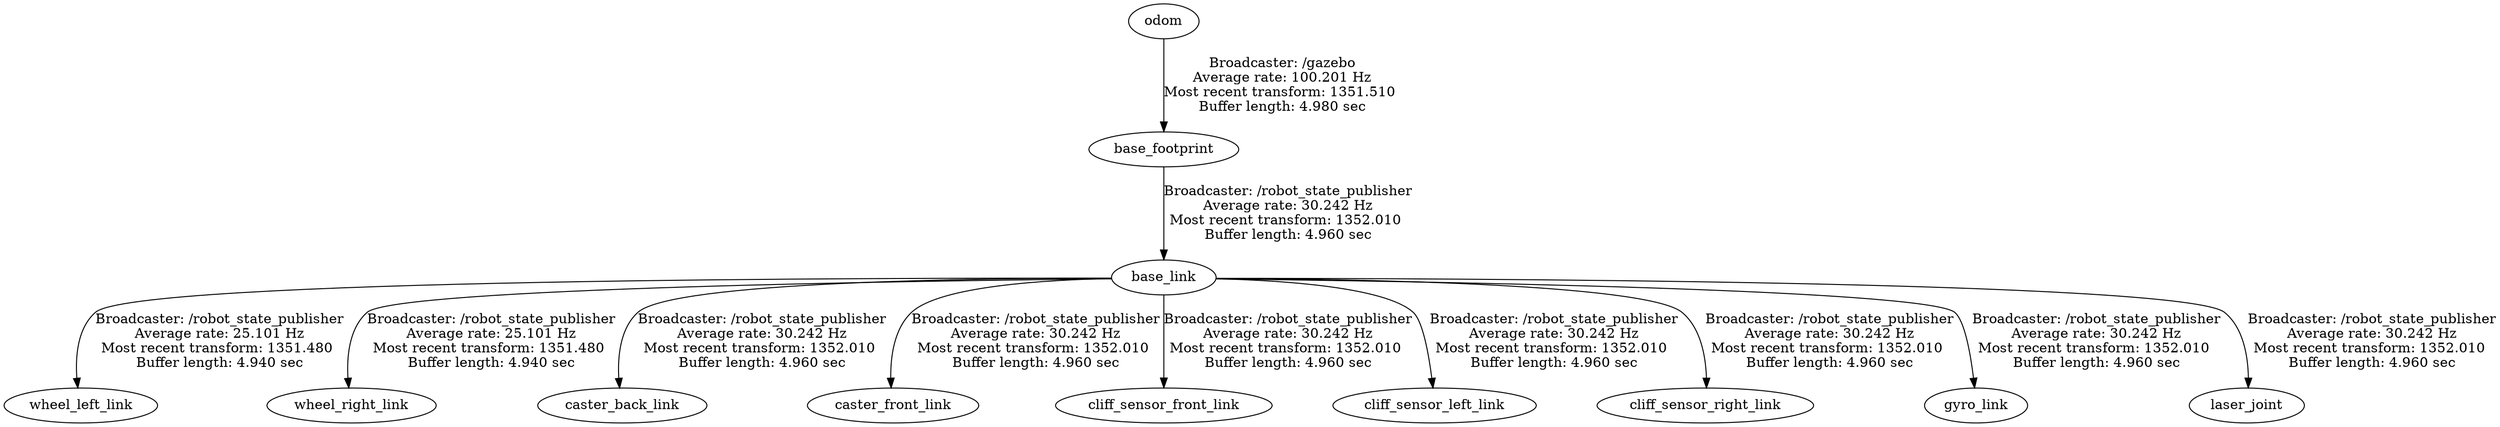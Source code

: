 digraph G {
"odom" -> "base_footprint"[label="Broadcaster: /gazebo\nAverage rate: 100.201 Hz\nMost recent transform: 1351.510 \nBuffer length: 4.980 sec\n"];
"base_link" -> "wheel_left_link"[label="Broadcaster: /robot_state_publisher\nAverage rate: 25.101 Hz\nMost recent transform: 1351.480 \nBuffer length: 4.940 sec\n"];
"base_footprint" -> "base_link"[label="Broadcaster: /robot_state_publisher\nAverage rate: 30.242 Hz\nMost recent transform: 1352.010 \nBuffer length: 4.960 sec\n"];
"base_link" -> "wheel_right_link"[label="Broadcaster: /robot_state_publisher\nAverage rate: 25.101 Hz\nMost recent transform: 1351.480 \nBuffer length: 4.940 sec\n"];
"base_link" -> "caster_back_link"[label="Broadcaster: /robot_state_publisher\nAverage rate: 30.242 Hz\nMost recent transform: 1352.010 \nBuffer length: 4.960 sec\n"];
"base_link" -> "caster_front_link"[label="Broadcaster: /robot_state_publisher\nAverage rate: 30.242 Hz\nMost recent transform: 1352.010 \nBuffer length: 4.960 sec\n"];
"base_link" -> "cliff_sensor_front_link"[label="Broadcaster: /robot_state_publisher\nAverage rate: 30.242 Hz\nMost recent transform: 1352.010 \nBuffer length: 4.960 sec\n"];
"base_link" -> "cliff_sensor_left_link"[label="Broadcaster: /robot_state_publisher\nAverage rate: 30.242 Hz\nMost recent transform: 1352.010 \nBuffer length: 4.960 sec\n"];
"base_link" -> "cliff_sensor_right_link"[label="Broadcaster: /robot_state_publisher\nAverage rate: 30.242 Hz\nMost recent transform: 1352.010 \nBuffer length: 4.960 sec\n"];
"base_link" -> "gyro_link"[label="Broadcaster: /robot_state_publisher\nAverage rate: 30.242 Hz\nMost recent transform: 1352.010 \nBuffer length: 4.960 sec\n"];
"base_link" -> "laser_joint"[label="Broadcaster: /robot_state_publisher\nAverage rate: 30.242 Hz\nMost recent transform: 1352.010 \nBuffer length: 4.960 sec\n"];
}